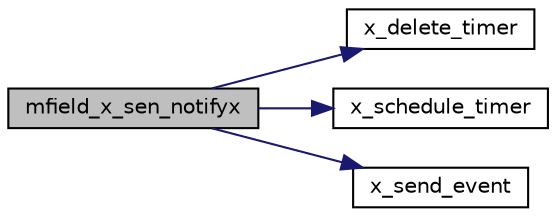 digraph "mfield_x_sen_notifyx"
{
 // INTERACTIVE_SVG=YES
  edge [fontname="Helvetica",fontsize="10",labelfontname="Helvetica",labelfontsize="10"];
  node [fontname="Helvetica",fontsize="10",shape=record];
  rankdir="LR";
  Node1 [label="mfield_x_sen_notifyx",height=0.2,width=0.4,color="black", fillcolor="grey75", style="filled", fontcolor="black"];
  Node1 -> Node2 [color="midnightblue",fontsize="10",style="solid"];
  Node2 [label="x_delete_timer",height=0.2,width=0.4,color="black", fillcolor="white", style="filled",URL="$d5/d79/a00030.html#ab69e9af4cfa717e870d587906283635c",tooltip="OS timer delete request. "];
  Node1 -> Node3 [color="midnightblue",fontsize="10",style="solid"];
  Node3 [label="x_schedule_timer",height=0.2,width=0.4,color="black", fillcolor="white", style="filled",URL="$d5/d79/a00030.html#a9e3befaa21e83f196f74201deed85346",tooltip="OS timer configuration request. "];
  Node1 -> Node4 [color="midnightblue",fontsize="10",style="solid"];
  Node4 [label="x_send_event",height=0.2,width=0.4,color="black", fillcolor="white", style="filled",URL="$d5/d79/a00030.html#a4bc3d03c8d62c8237329ed4e969fbc1b",tooltip="OS event scheduling function. "];
}
